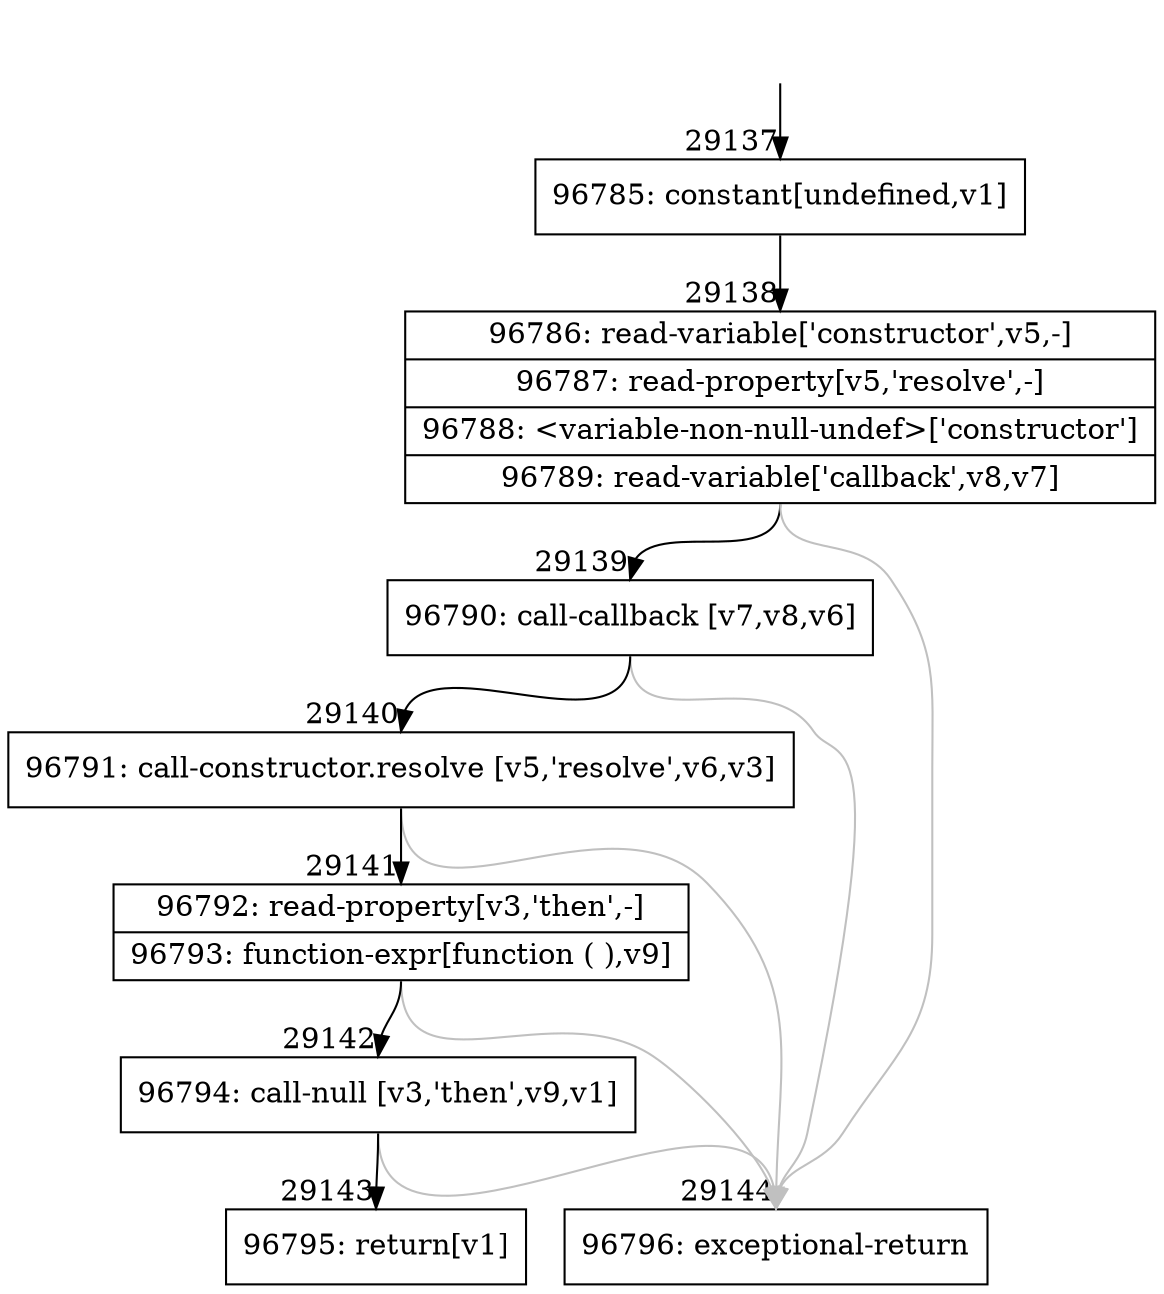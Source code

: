 digraph {
rankdir="TD"
BB_entry2577[shape=none,label=""];
BB_entry2577 -> BB29137 [tailport=s, headport=n, headlabel="    29137"]
BB29137 [shape=record label="{96785: constant[undefined,v1]}" ] 
BB29137 -> BB29138 [tailport=s, headport=n, headlabel="      29138"]
BB29138 [shape=record label="{96786: read-variable['constructor',v5,-]|96787: read-property[v5,'resolve',-]|96788: \<variable-non-null-undef\>['constructor']|96789: read-variable['callback',v8,v7]}" ] 
BB29138 -> BB29139 [tailport=s, headport=n, headlabel="      29139"]
BB29138 -> BB29144 [tailport=s, headport=n, color=gray, headlabel="      29144"]
BB29139 [shape=record label="{96790: call-callback [v7,v8,v6]}" ] 
BB29139 -> BB29140 [tailport=s, headport=n, headlabel="      29140"]
BB29139 -> BB29144 [tailport=s, headport=n, color=gray]
BB29140 [shape=record label="{96791: call-constructor.resolve [v5,'resolve',v6,v3]}" ] 
BB29140 -> BB29141 [tailport=s, headport=n, headlabel="      29141"]
BB29140 -> BB29144 [tailport=s, headport=n, color=gray]
BB29141 [shape=record label="{96792: read-property[v3,'then',-]|96793: function-expr[function ( ),v9]}" ] 
BB29141 -> BB29142 [tailport=s, headport=n, headlabel="      29142"]
BB29141 -> BB29144 [tailport=s, headport=n, color=gray]
BB29142 [shape=record label="{96794: call-null [v3,'then',v9,v1]}" ] 
BB29142 -> BB29143 [tailport=s, headport=n, headlabel="      29143"]
BB29142 -> BB29144 [tailport=s, headport=n, color=gray]
BB29143 [shape=record label="{96795: return[v1]}" ] 
BB29144 [shape=record label="{96796: exceptional-return}" ] 
//#$~ 52537
}
